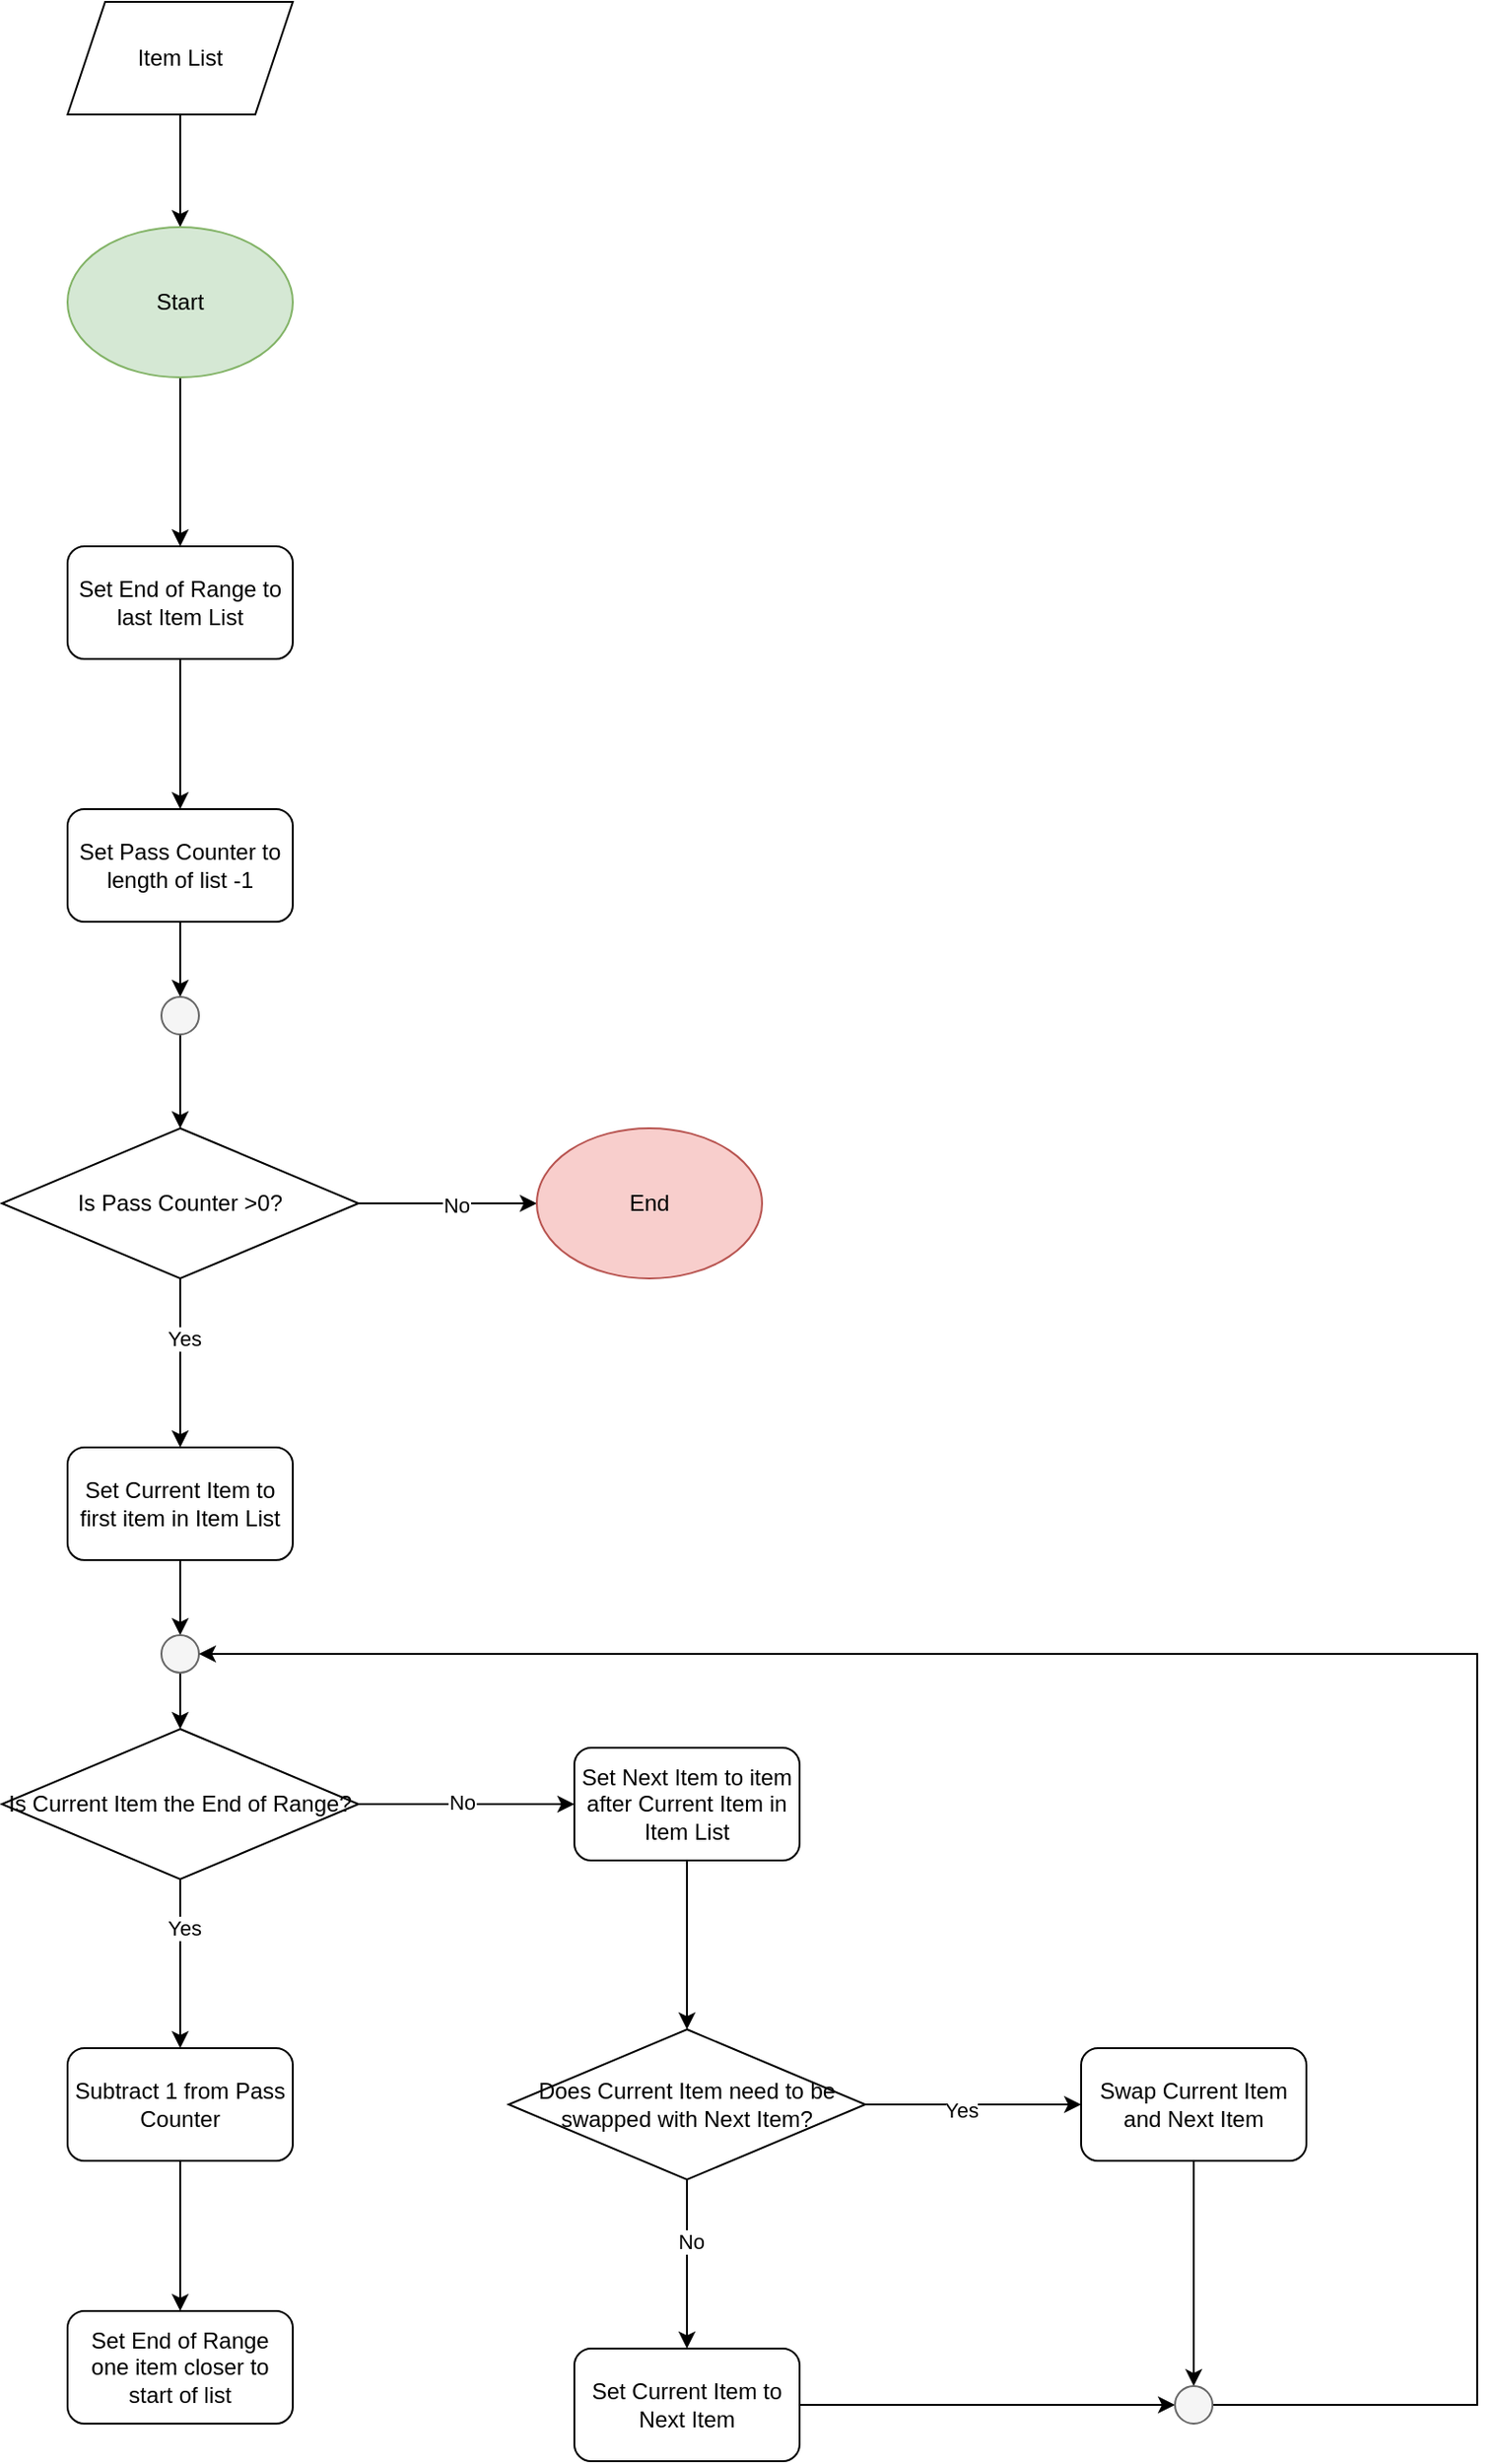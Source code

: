 <mxfile version="23.1.7" type="github">
  <diagram name="Page-1" id="4cCXQPGyLR-IM04o_rQ0">
    <mxGraphModel dx="1434" dy="754" grid="1" gridSize="10" guides="1" tooltips="1" connect="1" arrows="1" fold="1" page="1" pageScale="1" pageWidth="850" pageHeight="1100" math="0" shadow="0">
      <root>
        <mxCell id="0" />
        <mxCell id="1" parent="0" />
        <mxCell id="LrS78nxfHwzHgghSMV4p-3" value="" style="edgeStyle=orthogonalEdgeStyle;rounded=0;orthogonalLoop=1;jettySize=auto;html=1;" edge="1" parent="1" source="LrS78nxfHwzHgghSMV4p-1" target="LrS78nxfHwzHgghSMV4p-2">
          <mxGeometry relative="1" as="geometry" />
        </mxCell>
        <mxCell id="LrS78nxfHwzHgghSMV4p-1" value="Item List" style="shape=parallelogram;perimeter=parallelogramPerimeter;whiteSpace=wrap;html=1;fixedSize=1;" vertex="1" parent="1">
          <mxGeometry x="50" y="40" width="120" height="60" as="geometry" />
        </mxCell>
        <mxCell id="LrS78nxfHwzHgghSMV4p-5" value="" style="edgeStyle=orthogonalEdgeStyle;rounded=0;orthogonalLoop=1;jettySize=auto;html=1;" edge="1" parent="1" source="LrS78nxfHwzHgghSMV4p-2" target="LrS78nxfHwzHgghSMV4p-4">
          <mxGeometry relative="1" as="geometry" />
        </mxCell>
        <mxCell id="LrS78nxfHwzHgghSMV4p-2" value="Start" style="ellipse;whiteSpace=wrap;html=1;fillColor=#d5e8d4;strokeColor=#82b366;" vertex="1" parent="1">
          <mxGeometry x="50" y="160" width="120" height="80" as="geometry" />
        </mxCell>
        <mxCell id="LrS78nxfHwzHgghSMV4p-7" value="" style="edgeStyle=orthogonalEdgeStyle;rounded=0;orthogonalLoop=1;jettySize=auto;html=1;" edge="1" parent="1" source="LrS78nxfHwzHgghSMV4p-4" target="LrS78nxfHwzHgghSMV4p-6">
          <mxGeometry relative="1" as="geometry" />
        </mxCell>
        <mxCell id="LrS78nxfHwzHgghSMV4p-4" value="Set End of Range to last Item List" style="rounded=1;whiteSpace=wrap;html=1;" vertex="1" parent="1">
          <mxGeometry x="50" y="330" width="120" height="60" as="geometry" />
        </mxCell>
        <mxCell id="LrS78nxfHwzHgghSMV4p-9" value="" style="edgeStyle=orthogonalEdgeStyle;rounded=0;orthogonalLoop=1;jettySize=auto;html=1;" edge="1" parent="1" source="LrS78nxfHwzHgghSMV4p-6" target="LrS78nxfHwzHgghSMV4p-8">
          <mxGeometry relative="1" as="geometry" />
        </mxCell>
        <mxCell id="LrS78nxfHwzHgghSMV4p-6" value="Set Pass Counter to length of list -1" style="rounded=1;whiteSpace=wrap;html=1;" vertex="1" parent="1">
          <mxGeometry x="50" y="470" width="120" height="60" as="geometry" />
        </mxCell>
        <mxCell id="LrS78nxfHwzHgghSMV4p-11" value="" style="edgeStyle=orthogonalEdgeStyle;rounded=0;orthogonalLoop=1;jettySize=auto;html=1;" edge="1" parent="1" source="LrS78nxfHwzHgghSMV4p-8" target="LrS78nxfHwzHgghSMV4p-10">
          <mxGeometry relative="1" as="geometry" />
        </mxCell>
        <mxCell id="LrS78nxfHwzHgghSMV4p-8" value="" style="ellipse;whiteSpace=wrap;html=1;aspect=fixed;fillColor=#f5f5f5;fontColor=#333333;strokeColor=#666666;" vertex="1" parent="1">
          <mxGeometry x="100" y="570" width="20" height="20" as="geometry" />
        </mxCell>
        <mxCell id="LrS78nxfHwzHgghSMV4p-13" value="" style="edgeStyle=orthogonalEdgeStyle;rounded=0;orthogonalLoop=1;jettySize=auto;html=1;" edge="1" parent="1" source="LrS78nxfHwzHgghSMV4p-10" target="LrS78nxfHwzHgghSMV4p-12">
          <mxGeometry relative="1" as="geometry" />
        </mxCell>
        <mxCell id="LrS78nxfHwzHgghSMV4p-17" value="No" style="edgeLabel;html=1;align=center;verticalAlign=middle;resizable=0;points=[];" vertex="1" connectable="0" parent="LrS78nxfHwzHgghSMV4p-13">
          <mxGeometry x="0.095" y="-1" relative="1" as="geometry">
            <mxPoint as="offset" />
          </mxGeometry>
        </mxCell>
        <mxCell id="LrS78nxfHwzHgghSMV4p-15" value="" style="edgeStyle=orthogonalEdgeStyle;rounded=0;orthogonalLoop=1;jettySize=auto;html=1;" edge="1" parent="1" source="LrS78nxfHwzHgghSMV4p-10" target="LrS78nxfHwzHgghSMV4p-14">
          <mxGeometry relative="1" as="geometry" />
        </mxCell>
        <mxCell id="LrS78nxfHwzHgghSMV4p-16" value="Yes" style="edgeLabel;html=1;align=center;verticalAlign=middle;resizable=0;points=[];" vertex="1" connectable="0" parent="LrS78nxfHwzHgghSMV4p-15">
          <mxGeometry x="-0.289" y="2" relative="1" as="geometry">
            <mxPoint as="offset" />
          </mxGeometry>
        </mxCell>
        <mxCell id="LrS78nxfHwzHgghSMV4p-10" value="Is Pass Counter &amp;gt;0?" style="rhombus;whiteSpace=wrap;html=1;" vertex="1" parent="1">
          <mxGeometry x="15" y="640" width="190" height="80" as="geometry" />
        </mxCell>
        <mxCell id="LrS78nxfHwzHgghSMV4p-12" value="End" style="ellipse;whiteSpace=wrap;html=1;fillColor=#f8cecc;strokeColor=#b85450;" vertex="1" parent="1">
          <mxGeometry x="300" y="640" width="120" height="80" as="geometry" />
        </mxCell>
        <mxCell id="LrS78nxfHwzHgghSMV4p-19" value="" style="edgeStyle=orthogonalEdgeStyle;rounded=0;orthogonalLoop=1;jettySize=auto;html=1;" edge="1" parent="1" source="LrS78nxfHwzHgghSMV4p-14" target="LrS78nxfHwzHgghSMV4p-18">
          <mxGeometry relative="1" as="geometry" />
        </mxCell>
        <mxCell id="LrS78nxfHwzHgghSMV4p-14" value="Set Current Item to first item in Item List" style="rounded=1;whiteSpace=wrap;html=1;" vertex="1" parent="1">
          <mxGeometry x="50" y="810" width="120" height="60" as="geometry" />
        </mxCell>
        <mxCell id="LrS78nxfHwzHgghSMV4p-21" value="" style="edgeStyle=orthogonalEdgeStyle;rounded=0;orthogonalLoop=1;jettySize=auto;html=1;" edge="1" parent="1" source="LrS78nxfHwzHgghSMV4p-18" target="LrS78nxfHwzHgghSMV4p-20">
          <mxGeometry relative="1" as="geometry" />
        </mxCell>
        <mxCell id="LrS78nxfHwzHgghSMV4p-18" value="" style="ellipse;whiteSpace=wrap;html=1;aspect=fixed;fillColor=#f5f5f5;fontColor=#333333;strokeColor=#666666;" vertex="1" parent="1">
          <mxGeometry x="100" y="910" width="20" height="20" as="geometry" />
        </mxCell>
        <mxCell id="LrS78nxfHwzHgghSMV4p-23" value="" style="edgeStyle=orthogonalEdgeStyle;rounded=0;orthogonalLoop=1;jettySize=auto;html=1;" edge="1" parent="1" source="LrS78nxfHwzHgghSMV4p-20" target="LrS78nxfHwzHgghSMV4p-22">
          <mxGeometry relative="1" as="geometry" />
        </mxCell>
        <mxCell id="LrS78nxfHwzHgghSMV4p-24" value="No" style="edgeLabel;html=1;align=center;verticalAlign=middle;resizable=0;points=[];" vertex="1" connectable="0" parent="LrS78nxfHwzHgghSMV4p-23">
          <mxGeometry x="-0.043" y="1" relative="1" as="geometry">
            <mxPoint as="offset" />
          </mxGeometry>
        </mxCell>
        <mxCell id="LrS78nxfHwzHgghSMV4p-26" value="" style="edgeStyle=orthogonalEdgeStyle;rounded=0;orthogonalLoop=1;jettySize=auto;html=1;" edge="1" parent="1" source="LrS78nxfHwzHgghSMV4p-20" target="LrS78nxfHwzHgghSMV4p-25">
          <mxGeometry relative="1" as="geometry" />
        </mxCell>
        <mxCell id="LrS78nxfHwzHgghSMV4p-27" value="Yes" style="edgeLabel;html=1;align=center;verticalAlign=middle;resizable=0;points=[];" vertex="1" connectable="0" parent="LrS78nxfHwzHgghSMV4p-26">
          <mxGeometry x="-0.422" y="2" relative="1" as="geometry">
            <mxPoint as="offset" />
          </mxGeometry>
        </mxCell>
        <mxCell id="LrS78nxfHwzHgghSMV4p-20" value="Is Current Item the End of Range?" style="rhombus;whiteSpace=wrap;html=1;" vertex="1" parent="1">
          <mxGeometry x="15" y="960" width="190" height="80" as="geometry" />
        </mxCell>
        <mxCell id="LrS78nxfHwzHgghSMV4p-31" value="" style="edgeStyle=orthogonalEdgeStyle;rounded=0;orthogonalLoop=1;jettySize=auto;html=1;" edge="1" parent="1" source="LrS78nxfHwzHgghSMV4p-22" target="LrS78nxfHwzHgghSMV4p-30">
          <mxGeometry relative="1" as="geometry" />
        </mxCell>
        <mxCell id="LrS78nxfHwzHgghSMV4p-22" value="Set Next Item to item after Current Item in Item List" style="rounded=1;whiteSpace=wrap;html=1;" vertex="1" parent="1">
          <mxGeometry x="320" y="970" width="120" height="60" as="geometry" />
        </mxCell>
        <mxCell id="LrS78nxfHwzHgghSMV4p-29" value="" style="edgeStyle=orthogonalEdgeStyle;rounded=0;orthogonalLoop=1;jettySize=auto;html=1;" edge="1" parent="1" source="LrS78nxfHwzHgghSMV4p-25" target="LrS78nxfHwzHgghSMV4p-28">
          <mxGeometry relative="1" as="geometry" />
        </mxCell>
        <mxCell id="LrS78nxfHwzHgghSMV4p-25" value="Subtract 1 from Pass Counter" style="rounded=1;whiteSpace=wrap;html=1;" vertex="1" parent="1">
          <mxGeometry x="50" y="1130" width="120" height="60" as="geometry" />
        </mxCell>
        <mxCell id="LrS78nxfHwzHgghSMV4p-28" value="Set End of Range one item closer to start of list" style="rounded=1;whiteSpace=wrap;html=1;" vertex="1" parent="1">
          <mxGeometry x="50" y="1270" width="120" height="60" as="geometry" />
        </mxCell>
        <mxCell id="LrS78nxfHwzHgghSMV4p-35" value="" style="edgeStyle=orthogonalEdgeStyle;rounded=0;orthogonalLoop=1;jettySize=auto;html=1;" edge="1" parent="1" source="LrS78nxfHwzHgghSMV4p-30" target="LrS78nxfHwzHgghSMV4p-34">
          <mxGeometry relative="1" as="geometry" />
        </mxCell>
        <mxCell id="LrS78nxfHwzHgghSMV4p-38" value="Yes" style="edgeLabel;html=1;align=center;verticalAlign=middle;resizable=0;points=[];" vertex="1" connectable="0" parent="LrS78nxfHwzHgghSMV4p-35">
          <mxGeometry x="-0.113" y="-3" relative="1" as="geometry">
            <mxPoint as="offset" />
          </mxGeometry>
        </mxCell>
        <mxCell id="LrS78nxfHwzHgghSMV4p-37" value="" style="edgeStyle=orthogonalEdgeStyle;rounded=0;orthogonalLoop=1;jettySize=auto;html=1;" edge="1" parent="1" source="LrS78nxfHwzHgghSMV4p-30" target="LrS78nxfHwzHgghSMV4p-36">
          <mxGeometry relative="1" as="geometry" />
        </mxCell>
        <mxCell id="LrS78nxfHwzHgghSMV4p-39" value="No" style="edgeLabel;html=1;align=center;verticalAlign=middle;resizable=0;points=[];" vertex="1" connectable="0" parent="LrS78nxfHwzHgghSMV4p-37">
          <mxGeometry x="-0.267" y="2" relative="1" as="geometry">
            <mxPoint as="offset" />
          </mxGeometry>
        </mxCell>
        <mxCell id="LrS78nxfHwzHgghSMV4p-30" value="Does Current Item need to be swapped with Next Item?" style="rhombus;whiteSpace=wrap;html=1;" vertex="1" parent="1">
          <mxGeometry x="285" y="1120" width="190" height="80" as="geometry" />
        </mxCell>
        <mxCell id="LrS78nxfHwzHgghSMV4p-42" value="" style="edgeStyle=orthogonalEdgeStyle;rounded=0;orthogonalLoop=1;jettySize=auto;html=1;" edge="1" parent="1" source="LrS78nxfHwzHgghSMV4p-34" target="LrS78nxfHwzHgghSMV4p-40">
          <mxGeometry relative="1" as="geometry" />
        </mxCell>
        <mxCell id="LrS78nxfHwzHgghSMV4p-34" value="Swap Current Item and Next Item" style="rounded=1;whiteSpace=wrap;html=1;" vertex="1" parent="1">
          <mxGeometry x="590" y="1130" width="120" height="60" as="geometry" />
        </mxCell>
        <mxCell id="LrS78nxfHwzHgghSMV4p-43" value="" style="edgeStyle=orthogonalEdgeStyle;rounded=0;orthogonalLoop=1;jettySize=auto;html=1;" edge="1" parent="1" source="LrS78nxfHwzHgghSMV4p-36" target="LrS78nxfHwzHgghSMV4p-40">
          <mxGeometry relative="1" as="geometry" />
        </mxCell>
        <mxCell id="LrS78nxfHwzHgghSMV4p-36" value="Set Current Item to Next Item" style="rounded=1;whiteSpace=wrap;html=1;" vertex="1" parent="1">
          <mxGeometry x="320" y="1290" width="120" height="60" as="geometry" />
        </mxCell>
        <mxCell id="LrS78nxfHwzHgghSMV4p-45" value="" style="edgeStyle=orthogonalEdgeStyle;rounded=0;orthogonalLoop=1;jettySize=auto;html=1;entryX=1;entryY=0.5;entryDx=0;entryDy=0;" edge="1" parent="1" source="LrS78nxfHwzHgghSMV4p-40" target="LrS78nxfHwzHgghSMV4p-18">
          <mxGeometry relative="1" as="geometry">
            <mxPoint x="180" y="920" as="targetPoint" />
            <Array as="points">
              <mxPoint x="801" y="1320" />
              <mxPoint x="801" y="920" />
            </Array>
          </mxGeometry>
        </mxCell>
        <mxCell id="LrS78nxfHwzHgghSMV4p-40" value="" style="ellipse;whiteSpace=wrap;html=1;aspect=fixed;fillColor=#f5f5f5;fontColor=#333333;strokeColor=#666666;" vertex="1" parent="1">
          <mxGeometry x="640" y="1310" width="20" height="20" as="geometry" />
        </mxCell>
      </root>
    </mxGraphModel>
  </diagram>
</mxfile>
